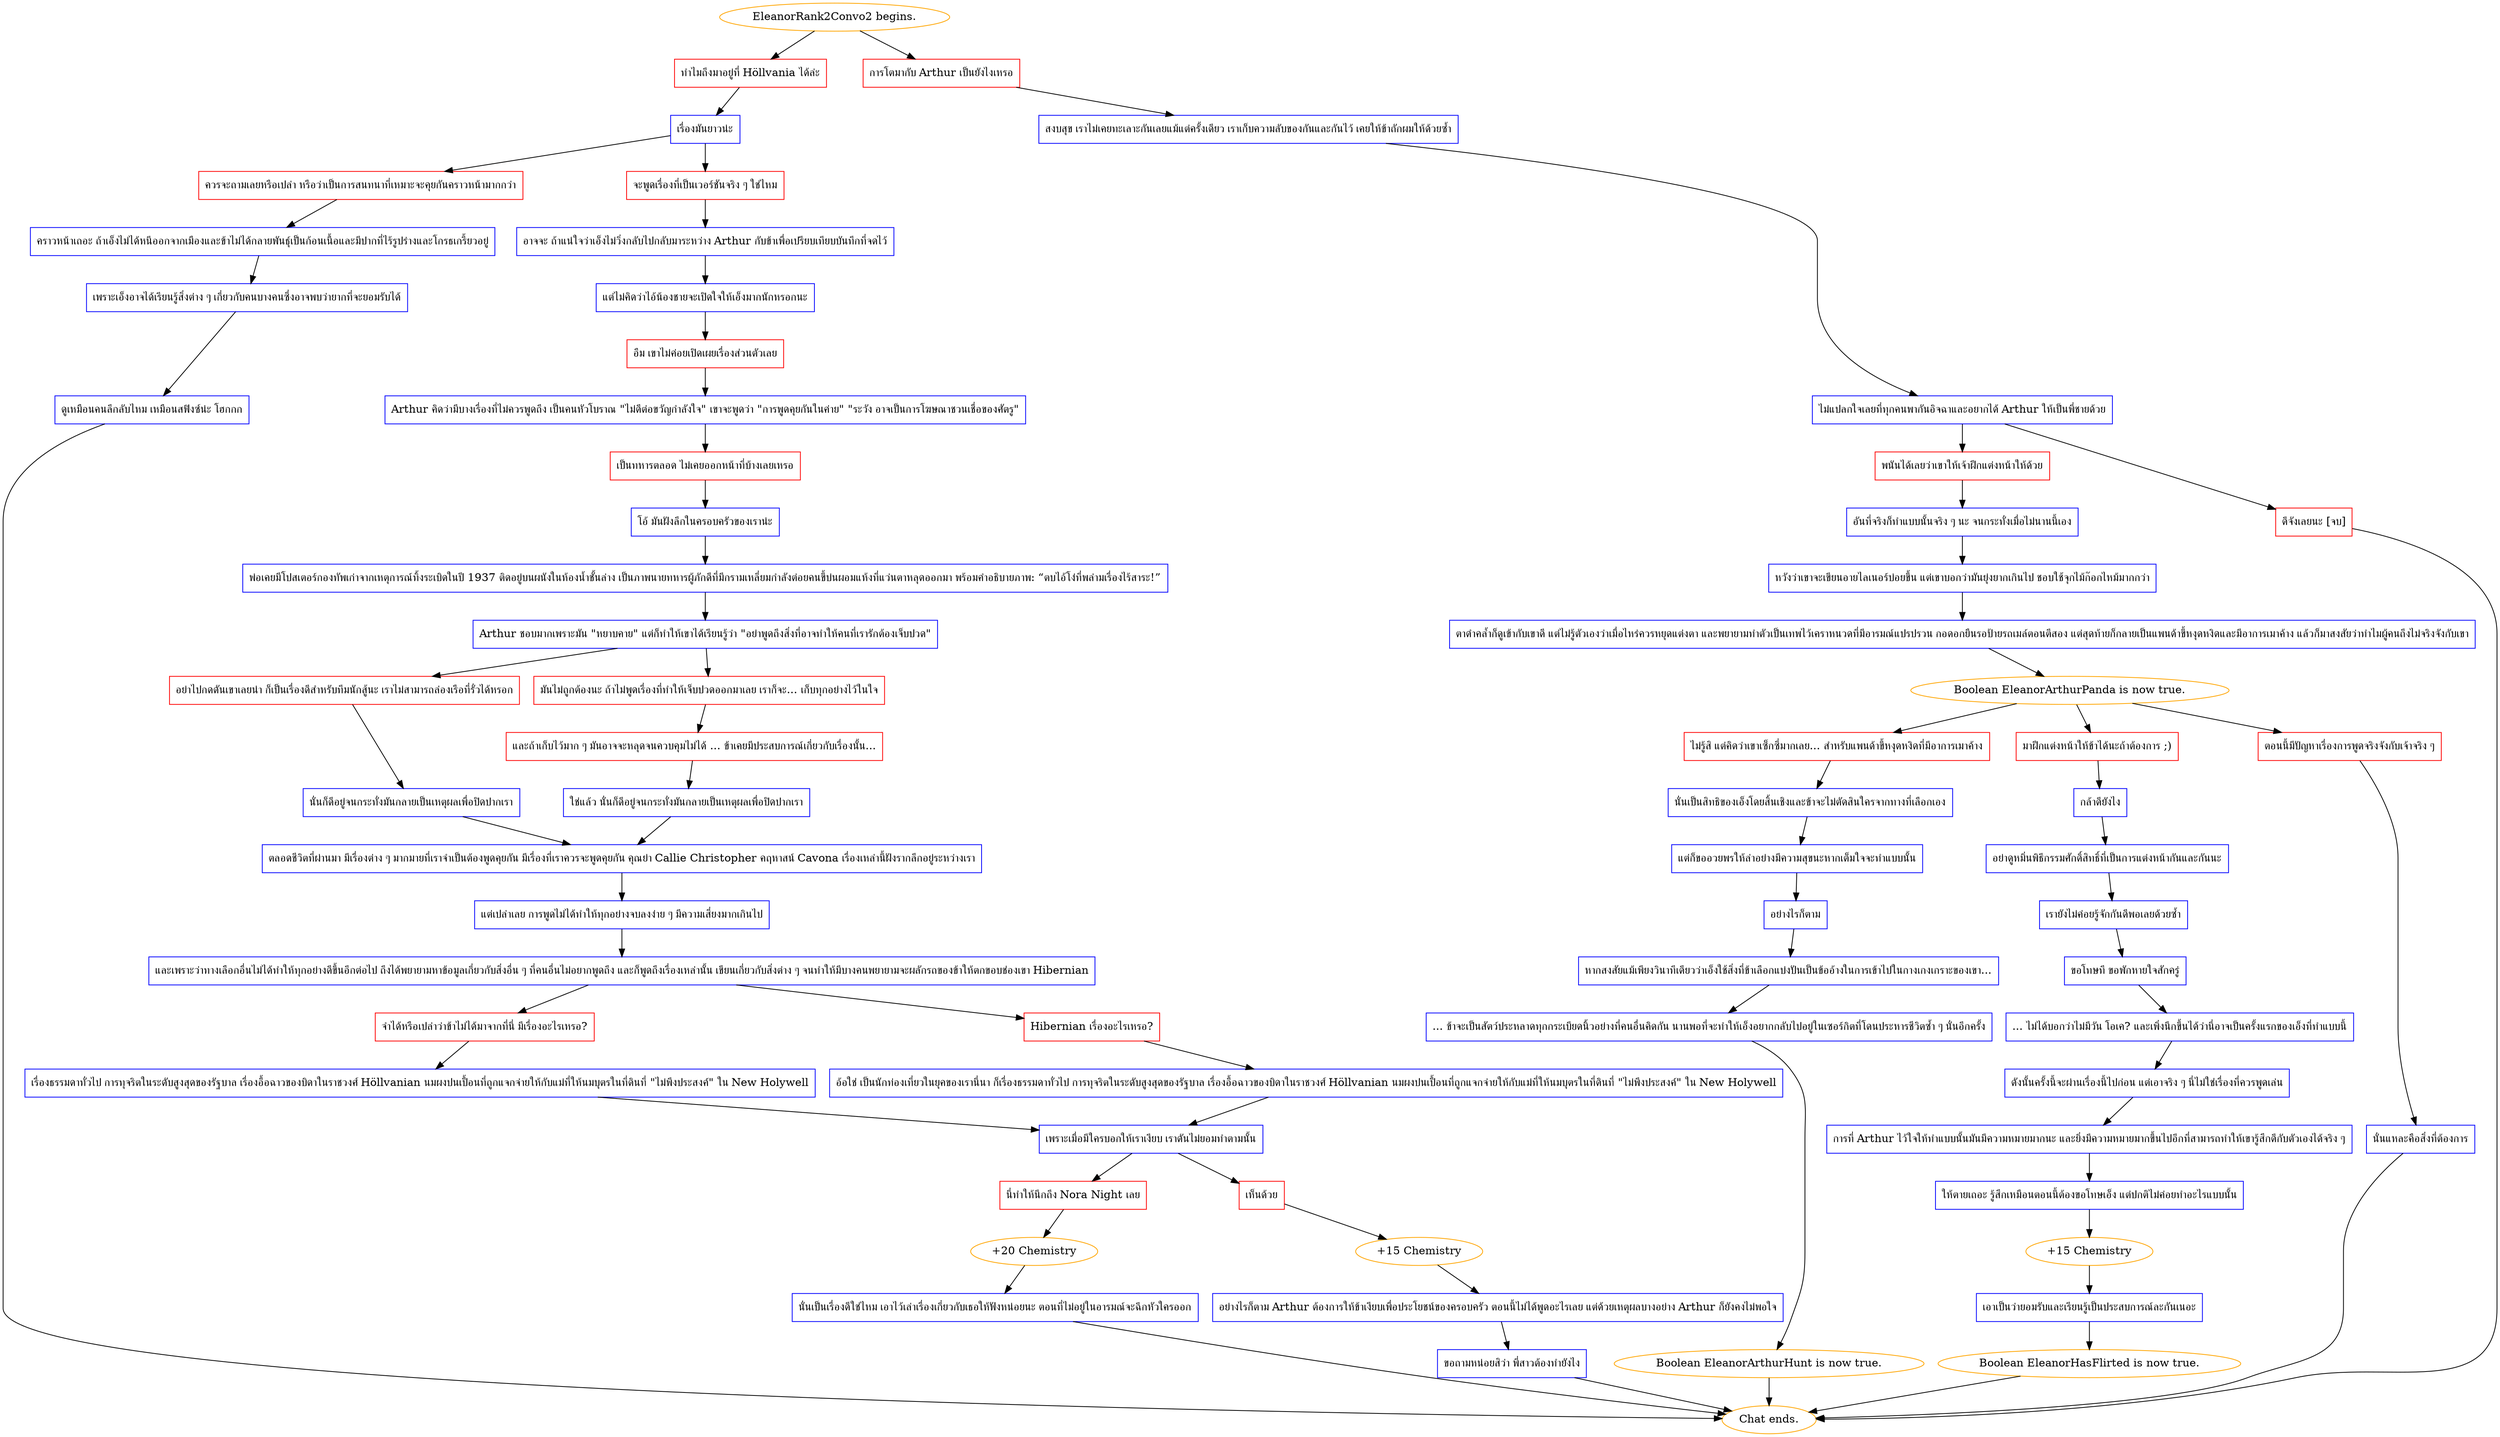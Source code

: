 digraph {
	"EleanorRank2Convo2 begins." [color=orange];
		"EleanorRank2Convo2 begins." -> j4093820871;
		"EleanorRank2Convo2 begins." -> j2726189370;
	j4093820871 [label="ทำไมถึงมาอยู่ที่ Höllvania ได้ล่ะ",shape=box,color=red];
		j4093820871 -> j1301184935;
	j2726189370 [label="การโตมากับ Arthur เป็นยังไงเหรอ",shape=box,color=red];
		j2726189370 -> j242674294;
	j1301184935 [label="เรื่องมันยาวน่ะ",shape=box,color=blue];
		j1301184935 -> j2722676355;
		j1301184935 -> j2497573071;
	j242674294 [label="สงบสุข เราไม่เคยทะเลาะกันเลยแม้แต่ครั้งเดียว เราเก็บความลับของกันและกันไว้ เคยให้ข้าถักผมให้ด้วยซ้ำ",shape=box,color=blue];
		j242674294 -> j4255522690;
	j2722676355 [label="ควรจะถามเลยหรือเปล่า หรือว่าเป็นการสนทนาที่เหมาะจะคุยกันคราวหน้ามากกว่า",shape=box,color=red];
		j2722676355 -> j4111858298;
	j2497573071 [label="จะพูดเรื่องที่เป็นเวอร์ชันจริง ๆ ใช่ไหม",shape=box,color=red];
		j2497573071 -> j3410961643;
	j4255522690 [label="ไม่แปลกใจเลยที่ทุกคนพากันอิจฉาและอยากได้ Arthur ให้เป็นพี่ชายด้วย",shape=box,color=blue];
		j4255522690 -> j1888260009;
		j4255522690 -> j3106023207;
	j4111858298 [label="คราวหน้าเถอะ ถ้าเอ็งไม่ได้หนีออกจากเมืองและข้าไม่ได้กลายพันธุ์เป็นก้อนเนื้อและมีปากที่ไร้รูปร่างและโกรธเกรี้ยวอยู่",shape=box,color=blue];
		j4111858298 -> j2618901560;
	j3410961643 [label="อาจจะ ถ้าแน่ใจว่าเอ็งไม่วิ่งกลับไปกลับมาระหว่าง Arthur กับข้าเพื่อเปรียบเทียบบันทึกที่จดไว้",shape=box,color=blue];
		j3410961643 -> j2168502932;
	j1888260009 [label="พนันได้เลยว่าเขาให้เจ้าฝึกแต่งหน้าให้ด้วย",shape=box,color=red];
		j1888260009 -> j2953469558;
	j3106023207 [label="ดีจังเลยนะ [จบ]",shape=box,color=red];
		j3106023207 -> "Chat ends.";
	j2618901560 [label="เพราะเอ็งอาจได้เรียนรู้สิ่งต่าง ๆ เกี่ยวกับคนบางคนซึ่งอาจพบว่ายากที่จะยอมรับได้",shape=box,color=blue];
		j2618901560 -> j1751441785;
	j2168502932 [label="แต่ไม่คิดว่าไอ้น้องชายจะเปิดใจให้เอ็งมากนักหรอกนะ",shape=box,color=blue];
		j2168502932 -> j1918896541;
	j2953469558 [label="อันที่จริงก็ทำแบบนั้นจริง ๆ นะ จนกระทั่งเมื่อไม่นานนี้เอง",shape=box,color=blue];
		j2953469558 -> j2770816819;
	"Chat ends." [color=orange];
	j1751441785 [label="ดูเหมือนคนลึกลับไหม เหมือนสฟิงซ์น่ะ โฮกกก",shape=box,color=blue];
		j1751441785 -> "Chat ends.";
	j1918896541 [label="อืม เขาไม่ค่อยเปิดเผยเรื่องส่วนตัวเลย",shape=box,color=red];
		j1918896541 -> j2925966540;
	j2770816819 [label="หวังว่าเขาจะเขียนอายไลเนอร์บ่อยขึ้น แต่เขาบอกว่ามันยุ่งยากเกินไป ชอบใช้จุกไม้ก๊อกไหม้มากกว่า",shape=box,color=blue];
		j2770816819 -> j416531444;
	j2925966540 [label="Arthur คิดว่ามีบางเรื่องที่ไม่ควรพูดถึง เป็นคนหัวโบราณ \"ไม่ดีต่อขวัญกำลังใจ\" เขาจะพูดว่า \"การพูดคุยกันในค่าย\" \"ระวัง อาจเป็นการโฆษณาชวนเชื่อของศัตรู\"",shape=box,color=blue];
		j2925966540 -> j3526251955;
	j416531444 [label="ตาดำคล้ำก็ดูเข้ากับเขาดี แต่ไม่รู้ตัวเองว่าเมื่อไหร่ควรหยุดแต่งตา และพยายามทำตัวเป็นเทพไว้เคราหนวดที่มีอารมณ์แปรปรวน กอดอกยืนรอป้ายรถเมล์ตอนตีสอง แต่สุดท้ายก็กลายเป็นแพนด้าขี้หงุดหงิดและมีอาการเมาค้าง แล้วก็มาสงสัยว่าทำไมผู้คนถึงไม่จริงจังกับเขา",shape=box,color=blue];
		j416531444 -> j3561361185;
	j3526251955 [label="เป็นทหารตลอด ไม่เคยออกหน้าที่บ้างเลยเหรอ",shape=box,color=red];
		j3526251955 -> j1516329920;
	j3561361185 [label="Boolean EleanorArthurPanda is now true.",color=orange];
		j3561361185 -> j4287061481;
		j3561361185 -> j4259691027;
		j3561361185 -> j2393168321;
	j1516329920 [label="โอ้ มันฝังลึกในครอบครัวของเราน่ะ",shape=box,color=blue];
		j1516329920 -> j18420978;
	j4287061481 [label="ไม่รู้สิ แต่คิดว่าเขาเซ็กซี่มากเลย... สำหรับแพนด้าขี้หงุดหงิดที่มีอาการเมาค้าง",shape=box,color=red];
		j4287061481 -> j804533993;
	j4259691027 [label="มาฝึกแต่งหน้าให้ข้าได้นะถ้าต้องการ ;)",shape=box,color=red];
		j4259691027 -> j236294528;
	j2393168321 [label="ตอนนี้มีปัญหาเรื่องการพูดจริงจังกับเจ้าจริง ๆ",shape=box,color=red];
		j2393168321 -> j699606608;
	j18420978 [label="พ่อเคยมีโปสเตอร์กองทัพเก่าจากเหตุการณ์ทิ้งระเบิดในปี 1937 ติดอยู่บนผนังในห้องน้ำชั้นล่าง เป็นภาพนายทหารผู้ภักดีที่มีกรามเหลี่ยมกำลังต่อยคนขี้บ่นผอมแห้งที่แว่นตาหลุดออกมา พร้อมคำอธิบายภาพ: “ตบไอ้โง่ที่พล่ามเรื่องไร้สาระ!”",shape=box,color=blue];
		j18420978 -> j1009681189;
	j804533993 [label="นั่นเป็นสิทธิของเอ็งโดยสิ้นเชิงและข้าจะไม่ตัดสินใครจากทางที่เลือกเอง",shape=box,color=blue];
		j804533993 -> j1825686044;
	j236294528 [label="กล้าดียังไง",shape=box,color=blue];
		j236294528 -> j516967232;
	j699606608 [label="นั่นแหละคือสิ่งที่ต้องการ",shape=box,color=blue];
		j699606608 -> "Chat ends.";
	j1009681189 [label="Arthur ชอบมากเพราะมัน \"หยาบคาย\" แต่ก็ทำให้เขาได้เรียนรู้ว่า \"อย่าพูดถึงสิ่งที่อาจทำให้คนที่เรารักต้องเจ็บปวด\"",shape=box,color=blue];
		j1009681189 -> j661143909;
		j1009681189 -> j4181407605;
	j1825686044 [label="แต่ก็ขออวยพรให้ล่าอย่างมีความสุขนะหากเต็มใจจะทำแบบนั้น",shape=box,color=blue];
		j1825686044 -> j3586267034;
	j516967232 [label="อย่าดูหมิ่นพิธีกรรมศักดิ์สิทธิ์ที่เป็นการแต่งหน้ากันและกันนะ",shape=box,color=blue];
		j516967232 -> j1680317205;
	j661143909 [label="อย่าไปกดดันเขาเลยน่า ก็เป็นเรื่องดีสำหรับทีมนักสู้นะ เราไม่สามารถล่องเรือที่รั่วได้หรอก",shape=box,color=red];
		j661143909 -> j2776300425;
	j4181407605 [label="มันไม่ถูกต้องนะ ถ้าไม่พูดเรื่องที่ทำให้เจ็บปวดออกมาเลย เราก็จะ... เก็บทุกอย่างไว้ในใจ",shape=box,color=red];
		j4181407605 -> j3836719127;
	j3586267034 [label="อย่างไรก็ตาม",shape=box,color=blue];
		j3586267034 -> j3517879123;
	j1680317205 [label="เรายังไม่ค่อยรู้จักกันดีพอเลยด้วยซ้ำ",shape=box,color=blue];
		j1680317205 -> j4247838378;
	j2776300425 [label="นั่นก็ดีอยู่จนกระทั่งมันกลายเป็นเหตุผลเพื่อปิดปากเรา",shape=box,color=blue];
		j2776300425 -> j360926039;
	j3836719127 [label="และถ้าเก็บไว้มาก ๆ มันอาจจะหลุดจนควบคุมไม่ได้ ... ข้าเคยมีประสบการณ์เกี่ยวกับเรื่องนั้น...",shape=box,color=red];
		j3836719127 -> j3209699985;
	j3517879123 [label="หากสงสัยแม้เพียงวินาทีเดียวว่าเอ็งใช้สิ่งที่ข้าเลือกแบ่งปันเป็นข้ออ้างในการเข้าไปในกางเกงเกราะของเขา...",shape=box,color=blue];
		j3517879123 -> j2873450469;
	j4247838378 [label="ขอโทษที ขอพักหายใจสักครู่",shape=box,color=blue];
		j4247838378 -> j4156097673;
	j360926039 [label="ตลอดชีวิตที่ผ่านมา มีเรื่องต่าง ๆ มากมายที่เราจำเป็นต้องพูดคุยกัน มีเรื่องที่เราควรจะพูดคุยกัน คุณย่า Callie Christopher คฤหาสน์ Cavona เรื่องเหล่านี้ฝังรากลึกอยู่ระหว่างเรา",shape=box,color=blue];
		j360926039 -> j2747278561;
	j3209699985 [label="ใช่แล้ว นั่นก็ดีอยู่จนกระทั่งมันกลายเป็นเหตุผลเพื่อปิดปากเรา",shape=box,color=blue];
		j3209699985 -> j360926039;
	j2873450469 [label="... ข้าจะเป็นสัตว์ประหลาดทุกกระเบียดนิ้วอย่างที่คนอื่นคิดกัน นานพอที่จะทำให้เอ็งอยากกลับไปอยู่ในเซอร์กิตที่โดนประหารชีวิตซ้ำ ๆ นั่นอีกครั้ง",shape=box,color=blue];
		j2873450469 -> j674051346;
	j4156097673 [label="... ไม่ได้บอกว่าไม่มีวัน โอเค? และเพิ่งนึกขึ้นได้ว่านี่อาจเป็นครั้งแรกของเอ็งที่ทำแบบนี้",shape=box,color=blue];
		j4156097673 -> j43990093;
	j2747278561 [label="แต่เปล่าเลย การพูดไม่ได้ทำให้ทุกอย่างจบลงง่าย ๆ มีความเสี่ยงมากเกินไป",shape=box,color=blue];
		j2747278561 -> j68348540;
	j674051346 [label="Boolean EleanorArthurHunt is now true.",color=orange];
		j674051346 -> "Chat ends.";
	j43990093 [label="ดังนั้นครั้งนี้จะผ่านเรื่องนี้ไปก่อน แต่เอาจริง ๆ นี่ไม่ใช่เรื่องที่ควรพูดเล่น",shape=box,color=blue];
		j43990093 -> j2552700198;
	j68348540 [label="และเพราะว่าทางเลือกอื่นไม่ได้ทำให้ทุกอย่างดีขึ้นอีกต่อไป ถึงได้พยายามหาข้อมูลเกี่ยวกับสิ่งอื่น ๆ ที่คนอื่นไม่อยากพูดถึง และก็พูดถึงเรื่องเหล่านั้น เขียนเกี่ยวกับสิ่งต่าง ๆ จนทำให้มีบางคนพยายามจะผลักรถของข้าให้ตกขอบช่องเขา Hibernian",shape=box,color=blue];
		j68348540 -> j4257324032;
		j68348540 -> j639706750;
	j2552700198 [label="การที่ Arthur ไว้ใจให้ทำแบบนั้นมันมีความหมายมากนะ และยิ่งมีความหมายมากขึ้นไปอีกที่สามารถทำให้เขารู้สึกดีกับตัวเองได้จริง ๆ",shape=box,color=blue];
		j2552700198 -> j1785414077;
	j4257324032 [label="จำได้หรือเปล่าว่าข้าไม่ได้มาจากที่นี่ มีเรื่องอะไรเหรอ?",shape=box,color=red];
		j4257324032 -> j733964257;
	j639706750 [label="Hibernian เรื่องอะไรเหรอ?",shape=box,color=red];
		j639706750 -> j2848776577;
	j1785414077 [label="ให้ตายเถอะ รู้สึกเหมือนตอนนี้ต้องขอโทษเอ็ง แต่ปกติไม่ค่อยทำอะไรแบบนั้น",shape=box,color=blue];
		j1785414077 -> j2624160912;
	j733964257 [label="เรื่องธรรมดาทั่วไป การทุจริตในระดับสูงสุดของรัฐบาล เรื่องอื้อฉาวของบิดาในราชวงศ์ Höllvanian นมผงปนเปื้อนที่ถูกแจกจ่ายให้กับแม่ที่ให้นมบุตรในที่ดินที่ \"ไม่พึงประสงค์\" ใน New Holywell",shape=box,color=blue];
		j733964257 -> j4070722958;
	j2848776577 [label="อ้อใช่ เป็นนักท่องเที่ยวในยุคของเรานี่นา ก็เรื่องธรรมดาทั่วไป การทุจริตในระดับสูงสุดของรัฐบาล เรื่องอื้อฉาวของบิดาในราชวงศ์ Höllvanian นมผงปนเปื้อนที่ถูกแจกจ่ายให้กับแม่ที่ให้นมบุตรในที่ดินที่ \"ไม่พึงประสงค์\" ใน New Holywell",shape=box,color=blue];
		j2848776577 -> j4070722958;
	j2624160912 [label="+15 Chemistry",color=orange];
		j2624160912 -> j1011668197;
	j4070722958 [label="เพราะเมื่อมีใครบอกให้เราเงียบ เราดันไม่ยอมทำตามนั้น",shape=box,color=blue];
		j4070722958 -> j4047208311;
		j4070722958 -> j1755175280;
	j1011668197 [label="เอาเป็นว่ายอมรับและเรียนรู้เป็นประสบการณ์ละกันเนอะ",shape=box,color=blue];
		j1011668197 -> j4205890645;
	j4047208311 [label="นี่ทำให้นึกถึง Nora Night เลย",shape=box,color=red];
		j4047208311 -> j4079922968;
	j1755175280 [label="เห็นด้วย",shape=box,color=red];
		j1755175280 -> j4082960823;
	j4205890645 [label="Boolean EleanorHasFlirted is now true.",color=orange];
		j4205890645 -> "Chat ends.";
	j4079922968 [label="+20 Chemistry",color=orange];
		j4079922968 -> j3300577023;
	j4082960823 [label="+15 Chemistry",color=orange];
		j4082960823 -> j2572365087;
	j3300577023 [label="นั่นเป็นเรื่องดีใช่ไหม เอาไว้เล่าเรื่องเกี่ยวกับเธอให้ฟังหน่อยนะ ตอนที่ไม่อยู่ในอารมณ์จะฉีกหัวใครออก",shape=box,color=blue];
		j3300577023 -> "Chat ends.";
	j2572365087 [label="อย่างไรก็ตาม Arthur ต้องการให้ข้าเงียบเพื่อประโยชน์ของครอบครัว ตอนนี้ไม่ได้พูดอะไรเลย แต่ด้วยเหตุผลบางอย่าง Arthur ก็ยังคงไม่พอใจ",shape=box,color=blue];
		j2572365087 -> j3363252369;
	j3363252369 [label="ขอถามหน่อยสิว่า พี่สาวต้องทำยังไง",shape=box,color=blue];
		j3363252369 -> "Chat ends.";
}